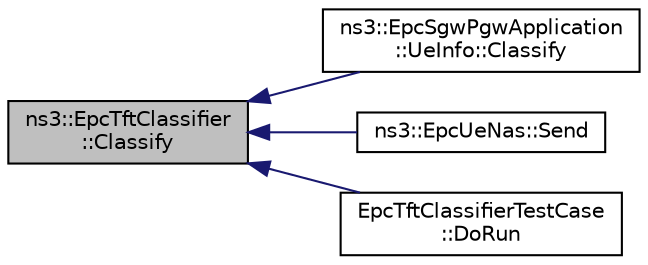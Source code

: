 digraph "ns3::EpcTftClassifier::Classify"
{
  edge [fontname="Helvetica",fontsize="10",labelfontname="Helvetica",labelfontsize="10"];
  node [fontname="Helvetica",fontsize="10",shape=record];
  rankdir="LR";
  Node1 [label="ns3::EpcTftClassifier\l::Classify",height=0.2,width=0.4,color="black", fillcolor="grey75", style="filled", fontcolor="black"];
  Node1 -> Node2 [dir="back",color="midnightblue",fontsize="10",style="solid"];
  Node2 [label="ns3::EpcSgwPgwApplication\l::UeInfo::Classify",height=0.2,width=0.4,color="black", fillcolor="white", style="filled",URL="$d3/d99/classns3_1_1EpcSgwPgwApplication_1_1UeInfo.html#a806194d3d59b952120e144302b11299a"];
  Node1 -> Node3 [dir="back",color="midnightblue",fontsize="10",style="solid"];
  Node3 [label="ns3::EpcUeNas::Send",height=0.2,width=0.4,color="black", fillcolor="white", style="filled",URL="$d3/d16/classns3_1_1EpcUeNas.html#a486e2eae585304c4b4cba67cabcecb53"];
  Node1 -> Node4 [dir="back",color="midnightblue",fontsize="10",style="solid"];
  Node4 [label="EpcTftClassifierTestCase\l::DoRun",height=0.2,width=0.4,color="black", fillcolor="white", style="filled",URL="$dd/d98/classEpcTftClassifierTestCase.html#a51faba0aef8aaa1d7fef2ac1d3e5aa5d",tooltip="Implementation to actually run this TestCase. "];
}
